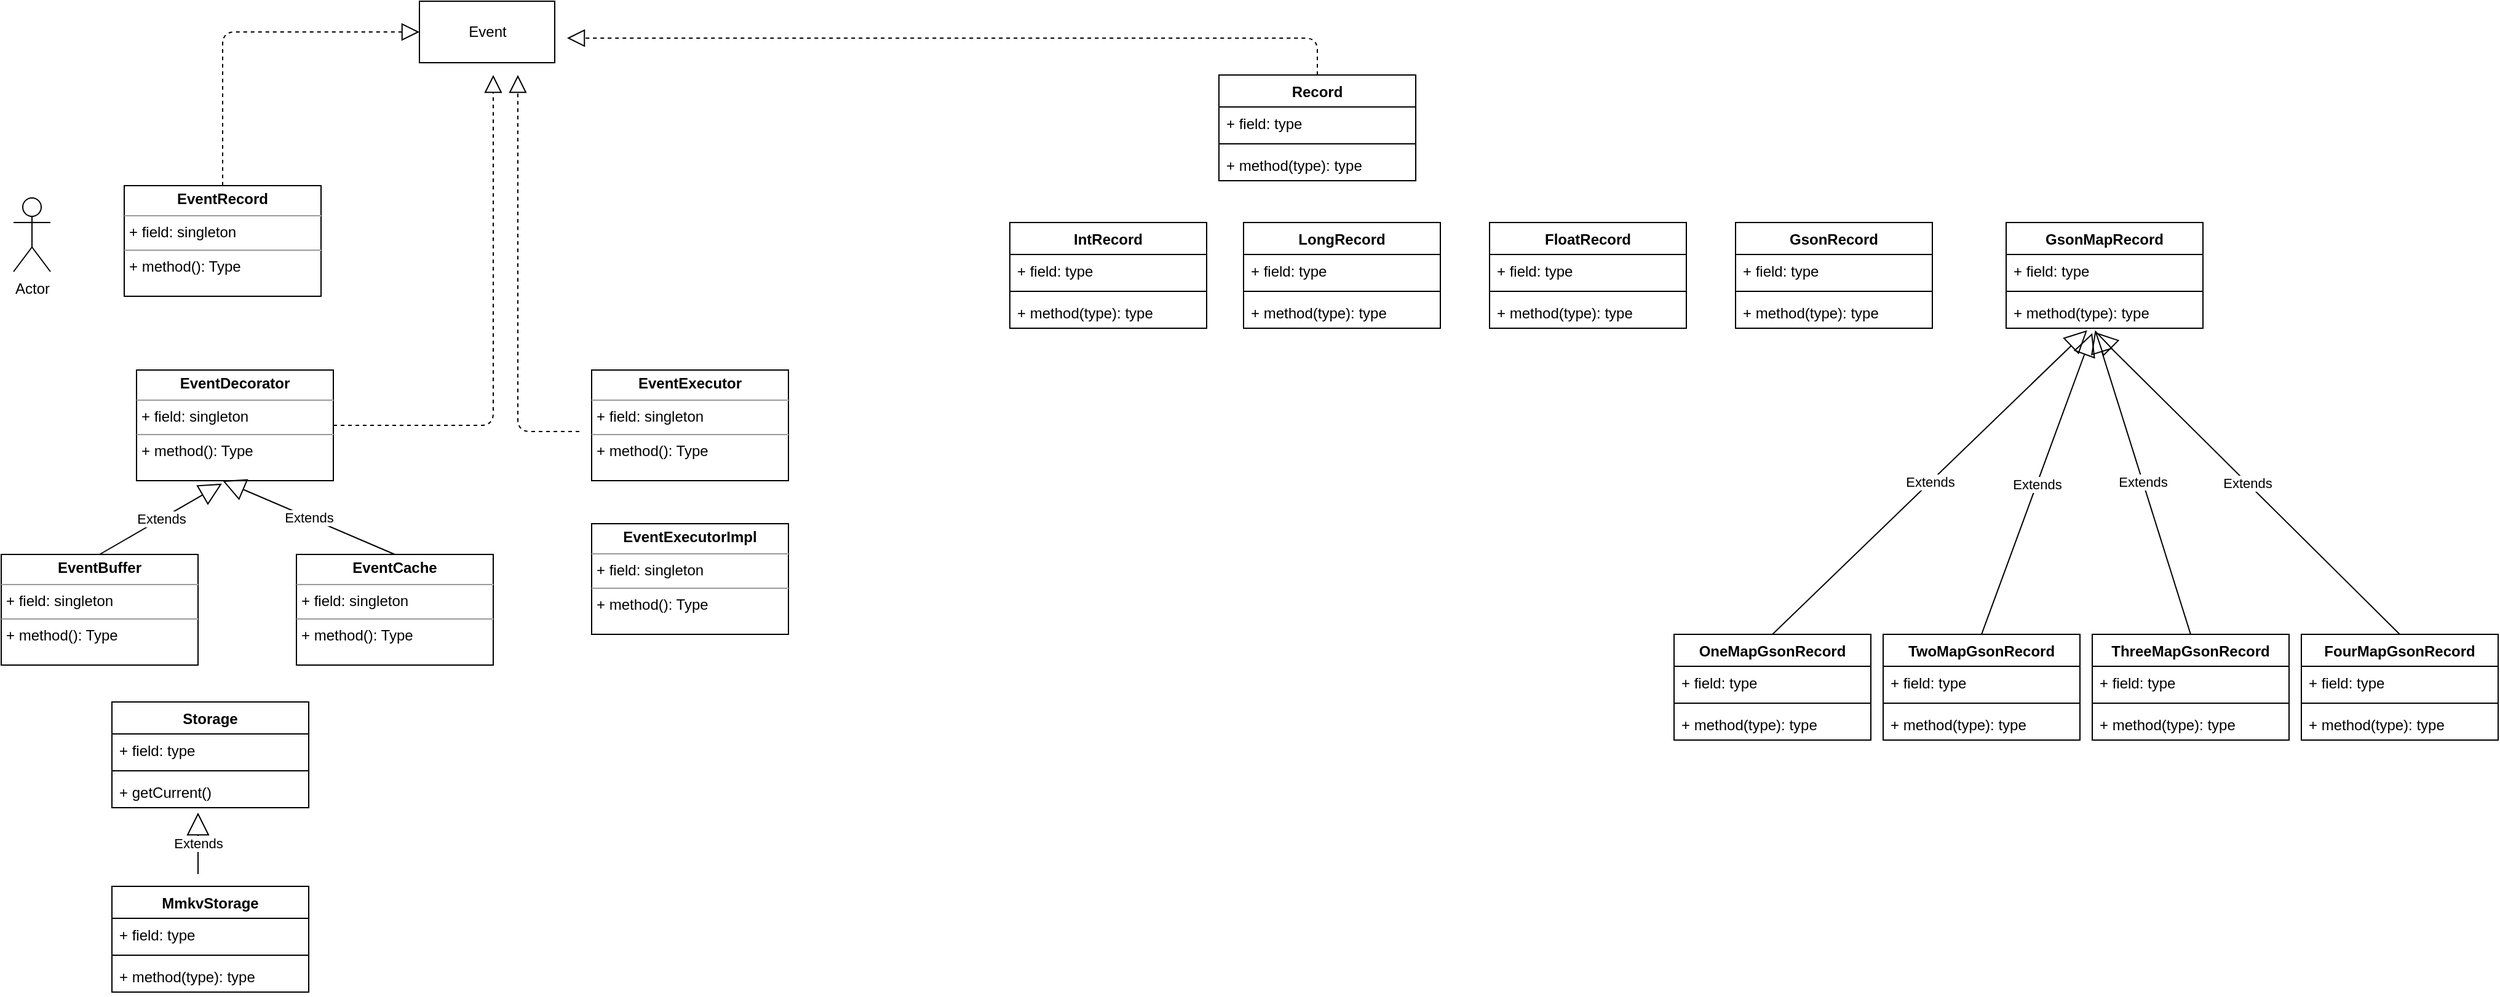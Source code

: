 <mxfile version="12.4.1" type="github" pages="1">
  <diagram id="sj9Ccu80Z_UT9vMi_PZk" name="第 1 页">
    <mxGraphModel dx="1038" dy="572" grid="1" gridSize="10" guides="1" tooltips="1" connect="1" arrows="1" fold="1" page="1" pageScale="1" pageWidth="2339" pageHeight="3300" math="0" shadow="0">
      <root>
        <mxCell id="0"/>
        <mxCell id="1" parent="0"/>
        <mxCell id="jiZ1Wu8xW4gXnyOC8IKC-1" value="Event" style="html=1;" vertex="1" parent="1">
          <mxGeometry x="350" y="40" width="110" height="50" as="geometry"/>
        </mxCell>
        <mxCell id="jiZ1Wu8xW4gXnyOC8IKC-2" value="&lt;p style=&quot;margin: 0px ; margin-top: 4px ; text-align: center&quot;&gt;&lt;b&gt;EventRecord&lt;/b&gt;&lt;/p&gt;&lt;hr size=&quot;1&quot;&gt;&lt;p style=&quot;margin: 0px ; margin-left: 4px&quot;&gt;+ field: singleton&lt;/p&gt;&lt;hr size=&quot;1&quot;&gt;&lt;p style=&quot;margin: 0px ; margin-left: 4px&quot;&gt;+ method(): Type&lt;/p&gt;" style="verticalAlign=top;align=left;overflow=fill;fontSize=12;fontFamily=Helvetica;html=1;" vertex="1" parent="1">
          <mxGeometry x="110" y="190" width="160" height="90" as="geometry"/>
        </mxCell>
        <mxCell id="jiZ1Wu8xW4gXnyOC8IKC-3" value="Actor" style="shape=umlActor;verticalLabelPosition=bottom;labelBackgroundColor=#ffffff;verticalAlign=top;html=1;" vertex="1" parent="1">
          <mxGeometry x="20" y="200" width="30" height="60" as="geometry"/>
        </mxCell>
        <mxCell id="jiZ1Wu8xW4gXnyOC8IKC-4" value="" style="endArrow=block;dashed=1;endFill=0;endSize=12;html=1;exitX=0.5;exitY=0;exitDx=0;exitDy=0;entryX=0;entryY=0.5;entryDx=0;entryDy=0;" edge="1" parent="1" source="jiZ1Wu8xW4gXnyOC8IKC-2" target="jiZ1Wu8xW4gXnyOC8IKC-1">
          <mxGeometry width="160" relative="1" as="geometry">
            <mxPoint x="20" y="310" as="sourcePoint"/>
            <mxPoint x="390" y="100" as="targetPoint"/>
            <Array as="points">
              <mxPoint x="190" y="65"/>
            </Array>
          </mxGeometry>
        </mxCell>
        <mxCell id="jiZ1Wu8xW4gXnyOC8IKC-11" value="MmkvStorage" style="swimlane;fontStyle=1;align=center;verticalAlign=top;childLayout=stackLayout;horizontal=1;startSize=26;horizontalStack=0;resizeParent=1;resizeParentMax=0;resizeLast=0;collapsible=1;marginBottom=0;" vertex="1" parent="1">
          <mxGeometry x="100" y="760" width="160" height="86" as="geometry"/>
        </mxCell>
        <mxCell id="jiZ1Wu8xW4gXnyOC8IKC-12" value="+ field: type" style="text;strokeColor=none;fillColor=none;align=left;verticalAlign=top;spacingLeft=4;spacingRight=4;overflow=hidden;rotatable=0;points=[[0,0.5],[1,0.5]];portConstraint=eastwest;" vertex="1" parent="jiZ1Wu8xW4gXnyOC8IKC-11">
          <mxGeometry y="26" width="160" height="26" as="geometry"/>
        </mxCell>
        <mxCell id="jiZ1Wu8xW4gXnyOC8IKC-13" value="" style="line;strokeWidth=1;fillColor=none;align=left;verticalAlign=middle;spacingTop=-1;spacingLeft=3;spacingRight=3;rotatable=0;labelPosition=right;points=[];portConstraint=eastwest;" vertex="1" parent="jiZ1Wu8xW4gXnyOC8IKC-11">
          <mxGeometry y="52" width="160" height="8" as="geometry"/>
        </mxCell>
        <mxCell id="jiZ1Wu8xW4gXnyOC8IKC-14" value="+ method(type): type" style="text;strokeColor=none;fillColor=none;align=left;verticalAlign=top;spacingLeft=4;spacingRight=4;overflow=hidden;rotatable=0;points=[[0,0.5],[1,0.5]];portConstraint=eastwest;" vertex="1" parent="jiZ1Wu8xW4gXnyOC8IKC-11">
          <mxGeometry y="60" width="160" height="26" as="geometry"/>
        </mxCell>
        <mxCell id="jiZ1Wu8xW4gXnyOC8IKC-16" value="Record" style="swimlane;fontStyle=1;align=center;verticalAlign=top;childLayout=stackLayout;horizontal=1;startSize=26;horizontalStack=0;resizeParent=1;resizeParentMax=0;resizeLast=0;collapsible=1;marginBottom=0;" vertex="1" parent="1">
          <mxGeometry x="1000" y="100" width="160" height="86" as="geometry"/>
        </mxCell>
        <mxCell id="jiZ1Wu8xW4gXnyOC8IKC-17" value="+ field: type" style="text;strokeColor=none;fillColor=none;align=left;verticalAlign=top;spacingLeft=4;spacingRight=4;overflow=hidden;rotatable=0;points=[[0,0.5],[1,0.5]];portConstraint=eastwest;" vertex="1" parent="jiZ1Wu8xW4gXnyOC8IKC-16">
          <mxGeometry y="26" width="160" height="26" as="geometry"/>
        </mxCell>
        <mxCell id="jiZ1Wu8xW4gXnyOC8IKC-18" value="" style="line;strokeWidth=1;fillColor=none;align=left;verticalAlign=middle;spacingTop=-1;spacingLeft=3;spacingRight=3;rotatable=0;labelPosition=right;points=[];portConstraint=eastwest;" vertex="1" parent="jiZ1Wu8xW4gXnyOC8IKC-16">
          <mxGeometry y="52" width="160" height="8" as="geometry"/>
        </mxCell>
        <mxCell id="jiZ1Wu8xW4gXnyOC8IKC-19" value="+ method(type): type" style="text;strokeColor=none;fillColor=none;align=left;verticalAlign=top;spacingLeft=4;spacingRight=4;overflow=hidden;rotatable=0;points=[[0,0.5],[1,0.5]];portConstraint=eastwest;" vertex="1" parent="jiZ1Wu8xW4gXnyOC8IKC-16">
          <mxGeometry y="60" width="160" height="26" as="geometry"/>
        </mxCell>
        <mxCell id="jiZ1Wu8xW4gXnyOC8IKC-20" value="" style="endArrow=block;dashed=1;endFill=0;endSize=12;html=1;exitX=0.5;exitY=0;exitDx=0;exitDy=0;" edge="1" parent="1" source="jiZ1Wu8xW4gXnyOC8IKC-16">
          <mxGeometry width="160" relative="1" as="geometry">
            <mxPoint x="260" y="210" as="sourcePoint"/>
            <mxPoint x="470" y="70" as="targetPoint"/>
            <Array as="points">
              <mxPoint x="1080" y="70"/>
            </Array>
          </mxGeometry>
        </mxCell>
        <mxCell id="jiZ1Wu8xW4gXnyOC8IKC-21" value="Storage" style="swimlane;fontStyle=1;align=center;verticalAlign=top;childLayout=stackLayout;horizontal=1;startSize=26;horizontalStack=0;resizeParent=1;resizeParentMax=0;resizeLast=0;collapsible=1;marginBottom=0;" vertex="1" parent="1">
          <mxGeometry x="100" y="610" width="160" height="86" as="geometry"/>
        </mxCell>
        <mxCell id="jiZ1Wu8xW4gXnyOC8IKC-22" value="+ field: type" style="text;strokeColor=none;fillColor=none;align=left;verticalAlign=top;spacingLeft=4;spacingRight=4;overflow=hidden;rotatable=0;points=[[0,0.5],[1,0.5]];portConstraint=eastwest;" vertex="1" parent="jiZ1Wu8xW4gXnyOC8IKC-21">
          <mxGeometry y="26" width="160" height="26" as="geometry"/>
        </mxCell>
        <mxCell id="jiZ1Wu8xW4gXnyOC8IKC-23" value="" style="line;strokeWidth=1;fillColor=none;align=left;verticalAlign=middle;spacingTop=-1;spacingLeft=3;spacingRight=3;rotatable=0;labelPosition=right;points=[];portConstraint=eastwest;" vertex="1" parent="jiZ1Wu8xW4gXnyOC8IKC-21">
          <mxGeometry y="52" width="160" height="8" as="geometry"/>
        </mxCell>
        <mxCell id="jiZ1Wu8xW4gXnyOC8IKC-24" value="+ getCurrent()" style="text;strokeColor=none;fillColor=none;align=left;verticalAlign=top;spacingLeft=4;spacingRight=4;overflow=hidden;rotatable=0;points=[[0,0.5],[1,0.5]];portConstraint=eastwest;" vertex="1" parent="jiZ1Wu8xW4gXnyOC8IKC-21">
          <mxGeometry y="60" width="160" height="26" as="geometry"/>
        </mxCell>
        <mxCell id="jiZ1Wu8xW4gXnyOC8IKC-25" value="Extends" style="endArrow=block;endSize=16;endFill=0;html=1;" edge="1" parent="1">
          <mxGeometry width="160" relative="1" as="geometry">
            <mxPoint x="170" y="750" as="sourcePoint"/>
            <mxPoint x="170" y="700" as="targetPoint"/>
          </mxGeometry>
        </mxCell>
        <mxCell id="jiZ1Wu8xW4gXnyOC8IKC-26" value="GsonRecord" style="swimlane;fontStyle=1;align=center;verticalAlign=top;childLayout=stackLayout;horizontal=1;startSize=26;horizontalStack=0;resizeParent=1;resizeParentMax=0;resizeLast=0;collapsible=1;marginBottom=0;" vertex="1" parent="1">
          <mxGeometry x="1420" y="220" width="160" height="86" as="geometry"/>
        </mxCell>
        <mxCell id="jiZ1Wu8xW4gXnyOC8IKC-27" value="+ field: type" style="text;strokeColor=none;fillColor=none;align=left;verticalAlign=top;spacingLeft=4;spacingRight=4;overflow=hidden;rotatable=0;points=[[0,0.5],[1,0.5]];portConstraint=eastwest;" vertex="1" parent="jiZ1Wu8xW4gXnyOC8IKC-26">
          <mxGeometry y="26" width="160" height="26" as="geometry"/>
        </mxCell>
        <mxCell id="jiZ1Wu8xW4gXnyOC8IKC-28" value="" style="line;strokeWidth=1;fillColor=none;align=left;verticalAlign=middle;spacingTop=-1;spacingLeft=3;spacingRight=3;rotatable=0;labelPosition=right;points=[];portConstraint=eastwest;" vertex="1" parent="jiZ1Wu8xW4gXnyOC8IKC-26">
          <mxGeometry y="52" width="160" height="8" as="geometry"/>
        </mxCell>
        <mxCell id="jiZ1Wu8xW4gXnyOC8IKC-29" value="+ method(type): type" style="text;strokeColor=none;fillColor=none;align=left;verticalAlign=top;spacingLeft=4;spacingRight=4;overflow=hidden;rotatable=0;points=[[0,0.5],[1,0.5]];portConstraint=eastwest;" vertex="1" parent="jiZ1Wu8xW4gXnyOC8IKC-26">
          <mxGeometry y="60" width="160" height="26" as="geometry"/>
        </mxCell>
        <mxCell id="jiZ1Wu8xW4gXnyOC8IKC-30" value="FloatRecord" style="swimlane;fontStyle=1;align=center;verticalAlign=top;childLayout=stackLayout;horizontal=1;startSize=26;horizontalStack=0;resizeParent=1;resizeParentMax=0;resizeLast=0;collapsible=1;marginBottom=0;" vertex="1" parent="1">
          <mxGeometry x="1220" y="220" width="160" height="86" as="geometry"/>
        </mxCell>
        <mxCell id="jiZ1Wu8xW4gXnyOC8IKC-31" value="+ field: type" style="text;strokeColor=none;fillColor=none;align=left;verticalAlign=top;spacingLeft=4;spacingRight=4;overflow=hidden;rotatable=0;points=[[0,0.5],[1,0.5]];portConstraint=eastwest;" vertex="1" parent="jiZ1Wu8xW4gXnyOC8IKC-30">
          <mxGeometry y="26" width="160" height="26" as="geometry"/>
        </mxCell>
        <mxCell id="jiZ1Wu8xW4gXnyOC8IKC-32" value="" style="line;strokeWidth=1;fillColor=none;align=left;verticalAlign=middle;spacingTop=-1;spacingLeft=3;spacingRight=3;rotatable=0;labelPosition=right;points=[];portConstraint=eastwest;" vertex="1" parent="jiZ1Wu8xW4gXnyOC8IKC-30">
          <mxGeometry y="52" width="160" height="8" as="geometry"/>
        </mxCell>
        <mxCell id="jiZ1Wu8xW4gXnyOC8IKC-33" value="+ method(type): type" style="text;strokeColor=none;fillColor=none;align=left;verticalAlign=top;spacingLeft=4;spacingRight=4;overflow=hidden;rotatable=0;points=[[0,0.5],[1,0.5]];portConstraint=eastwest;" vertex="1" parent="jiZ1Wu8xW4gXnyOC8IKC-30">
          <mxGeometry y="60" width="160" height="26" as="geometry"/>
        </mxCell>
        <mxCell id="jiZ1Wu8xW4gXnyOC8IKC-34" value="LongRecord" style="swimlane;fontStyle=1;align=center;verticalAlign=top;childLayout=stackLayout;horizontal=1;startSize=26;horizontalStack=0;resizeParent=1;resizeParentMax=0;resizeLast=0;collapsible=1;marginBottom=0;" vertex="1" parent="1">
          <mxGeometry x="1020" y="220" width="160" height="86" as="geometry"/>
        </mxCell>
        <mxCell id="jiZ1Wu8xW4gXnyOC8IKC-35" value="+ field: type" style="text;strokeColor=none;fillColor=none;align=left;verticalAlign=top;spacingLeft=4;spacingRight=4;overflow=hidden;rotatable=0;points=[[0,0.5],[1,0.5]];portConstraint=eastwest;" vertex="1" parent="jiZ1Wu8xW4gXnyOC8IKC-34">
          <mxGeometry y="26" width="160" height="26" as="geometry"/>
        </mxCell>
        <mxCell id="jiZ1Wu8xW4gXnyOC8IKC-36" value="" style="line;strokeWidth=1;fillColor=none;align=left;verticalAlign=middle;spacingTop=-1;spacingLeft=3;spacingRight=3;rotatable=0;labelPosition=right;points=[];portConstraint=eastwest;" vertex="1" parent="jiZ1Wu8xW4gXnyOC8IKC-34">
          <mxGeometry y="52" width="160" height="8" as="geometry"/>
        </mxCell>
        <mxCell id="jiZ1Wu8xW4gXnyOC8IKC-37" value="+ method(type): type" style="text;strokeColor=none;fillColor=none;align=left;verticalAlign=top;spacingLeft=4;spacingRight=4;overflow=hidden;rotatable=0;points=[[0,0.5],[1,0.5]];portConstraint=eastwest;" vertex="1" parent="jiZ1Wu8xW4gXnyOC8IKC-34">
          <mxGeometry y="60" width="160" height="26" as="geometry"/>
        </mxCell>
        <mxCell id="jiZ1Wu8xW4gXnyOC8IKC-38" value="IntRecord" style="swimlane;fontStyle=1;align=center;verticalAlign=top;childLayout=stackLayout;horizontal=1;startSize=26;horizontalStack=0;resizeParent=1;resizeParentMax=0;resizeLast=0;collapsible=1;marginBottom=0;" vertex="1" parent="1">
          <mxGeometry x="830" y="220" width="160" height="86" as="geometry"/>
        </mxCell>
        <mxCell id="jiZ1Wu8xW4gXnyOC8IKC-39" value="+ field: type" style="text;strokeColor=none;fillColor=none;align=left;verticalAlign=top;spacingLeft=4;spacingRight=4;overflow=hidden;rotatable=0;points=[[0,0.5],[1,0.5]];portConstraint=eastwest;" vertex="1" parent="jiZ1Wu8xW4gXnyOC8IKC-38">
          <mxGeometry y="26" width="160" height="26" as="geometry"/>
        </mxCell>
        <mxCell id="jiZ1Wu8xW4gXnyOC8IKC-40" value="" style="line;strokeWidth=1;fillColor=none;align=left;verticalAlign=middle;spacingTop=-1;spacingLeft=3;spacingRight=3;rotatable=0;labelPosition=right;points=[];portConstraint=eastwest;" vertex="1" parent="jiZ1Wu8xW4gXnyOC8IKC-38">
          <mxGeometry y="52" width="160" height="8" as="geometry"/>
        </mxCell>
        <mxCell id="jiZ1Wu8xW4gXnyOC8IKC-41" value="+ method(type): type" style="text;strokeColor=none;fillColor=none;align=left;verticalAlign=top;spacingLeft=4;spacingRight=4;overflow=hidden;rotatable=0;points=[[0,0.5],[1,0.5]];portConstraint=eastwest;" vertex="1" parent="jiZ1Wu8xW4gXnyOC8IKC-38">
          <mxGeometry y="60" width="160" height="26" as="geometry"/>
        </mxCell>
        <mxCell id="jiZ1Wu8xW4gXnyOC8IKC-42" value="GsonMapRecord" style="swimlane;fontStyle=1;align=center;verticalAlign=top;childLayout=stackLayout;horizontal=1;startSize=26;horizontalStack=0;resizeParent=1;resizeParentMax=0;resizeLast=0;collapsible=1;marginBottom=0;" vertex="1" parent="1">
          <mxGeometry x="1640" y="220" width="160" height="86" as="geometry"/>
        </mxCell>
        <mxCell id="jiZ1Wu8xW4gXnyOC8IKC-43" value="+ field: type" style="text;strokeColor=none;fillColor=none;align=left;verticalAlign=top;spacingLeft=4;spacingRight=4;overflow=hidden;rotatable=0;points=[[0,0.5],[1,0.5]];portConstraint=eastwest;" vertex="1" parent="jiZ1Wu8xW4gXnyOC8IKC-42">
          <mxGeometry y="26" width="160" height="26" as="geometry"/>
        </mxCell>
        <mxCell id="jiZ1Wu8xW4gXnyOC8IKC-44" value="" style="line;strokeWidth=1;fillColor=none;align=left;verticalAlign=middle;spacingTop=-1;spacingLeft=3;spacingRight=3;rotatable=0;labelPosition=right;points=[];portConstraint=eastwest;" vertex="1" parent="jiZ1Wu8xW4gXnyOC8IKC-42">
          <mxGeometry y="52" width="160" height="8" as="geometry"/>
        </mxCell>
        <mxCell id="jiZ1Wu8xW4gXnyOC8IKC-45" value="+ method(type): type" style="text;strokeColor=none;fillColor=none;align=left;verticalAlign=top;spacingLeft=4;spacingRight=4;overflow=hidden;rotatable=0;points=[[0,0.5],[1,0.5]];portConstraint=eastwest;" vertex="1" parent="jiZ1Wu8xW4gXnyOC8IKC-42">
          <mxGeometry y="60" width="160" height="26" as="geometry"/>
        </mxCell>
        <mxCell id="jiZ1Wu8xW4gXnyOC8IKC-46" value="OneMapGsonRecord" style="swimlane;fontStyle=1;align=center;verticalAlign=top;childLayout=stackLayout;horizontal=1;startSize=26;horizontalStack=0;resizeParent=1;resizeParentMax=0;resizeLast=0;collapsible=1;marginBottom=0;" vertex="1" parent="1">
          <mxGeometry x="1370" y="555" width="160" height="86" as="geometry"/>
        </mxCell>
        <mxCell id="jiZ1Wu8xW4gXnyOC8IKC-47" value="+ field: type" style="text;strokeColor=none;fillColor=none;align=left;verticalAlign=top;spacingLeft=4;spacingRight=4;overflow=hidden;rotatable=0;points=[[0,0.5],[1,0.5]];portConstraint=eastwest;" vertex="1" parent="jiZ1Wu8xW4gXnyOC8IKC-46">
          <mxGeometry y="26" width="160" height="26" as="geometry"/>
        </mxCell>
        <mxCell id="jiZ1Wu8xW4gXnyOC8IKC-48" value="" style="line;strokeWidth=1;fillColor=none;align=left;verticalAlign=middle;spacingTop=-1;spacingLeft=3;spacingRight=3;rotatable=0;labelPosition=right;points=[];portConstraint=eastwest;" vertex="1" parent="jiZ1Wu8xW4gXnyOC8IKC-46">
          <mxGeometry y="52" width="160" height="8" as="geometry"/>
        </mxCell>
        <mxCell id="jiZ1Wu8xW4gXnyOC8IKC-49" value="+ method(type): type" style="text;strokeColor=none;fillColor=none;align=left;verticalAlign=top;spacingLeft=4;spacingRight=4;overflow=hidden;rotatable=0;points=[[0,0.5],[1,0.5]];portConstraint=eastwest;" vertex="1" parent="jiZ1Wu8xW4gXnyOC8IKC-46">
          <mxGeometry y="60" width="160" height="26" as="geometry"/>
        </mxCell>
        <mxCell id="jiZ1Wu8xW4gXnyOC8IKC-50" value="TwoMapGsonRecord" style="swimlane;fontStyle=1;align=center;verticalAlign=top;childLayout=stackLayout;horizontal=1;startSize=26;horizontalStack=0;resizeParent=1;resizeParentMax=0;resizeLast=0;collapsible=1;marginBottom=0;" vertex="1" parent="1">
          <mxGeometry x="1540" y="555" width="160" height="86" as="geometry"/>
        </mxCell>
        <mxCell id="jiZ1Wu8xW4gXnyOC8IKC-51" value="+ field: type" style="text;strokeColor=none;fillColor=none;align=left;verticalAlign=top;spacingLeft=4;spacingRight=4;overflow=hidden;rotatable=0;points=[[0,0.5],[1,0.5]];portConstraint=eastwest;" vertex="1" parent="jiZ1Wu8xW4gXnyOC8IKC-50">
          <mxGeometry y="26" width="160" height="26" as="geometry"/>
        </mxCell>
        <mxCell id="jiZ1Wu8xW4gXnyOC8IKC-52" value="" style="line;strokeWidth=1;fillColor=none;align=left;verticalAlign=middle;spacingTop=-1;spacingLeft=3;spacingRight=3;rotatable=0;labelPosition=right;points=[];portConstraint=eastwest;" vertex="1" parent="jiZ1Wu8xW4gXnyOC8IKC-50">
          <mxGeometry y="52" width="160" height="8" as="geometry"/>
        </mxCell>
        <mxCell id="jiZ1Wu8xW4gXnyOC8IKC-53" value="+ method(type): type" style="text;strokeColor=none;fillColor=none;align=left;verticalAlign=top;spacingLeft=4;spacingRight=4;overflow=hidden;rotatable=0;points=[[0,0.5],[1,0.5]];portConstraint=eastwest;" vertex="1" parent="jiZ1Wu8xW4gXnyOC8IKC-50">
          <mxGeometry y="60" width="160" height="26" as="geometry"/>
        </mxCell>
        <mxCell id="jiZ1Wu8xW4gXnyOC8IKC-54" value="ThreeMapGsonRecord" style="swimlane;fontStyle=1;align=center;verticalAlign=top;childLayout=stackLayout;horizontal=1;startSize=26;horizontalStack=0;resizeParent=1;resizeParentMax=0;resizeLast=0;collapsible=1;marginBottom=0;" vertex="1" parent="1">
          <mxGeometry x="1710" y="555" width="160" height="86" as="geometry"/>
        </mxCell>
        <mxCell id="jiZ1Wu8xW4gXnyOC8IKC-55" value="+ field: type" style="text;strokeColor=none;fillColor=none;align=left;verticalAlign=top;spacingLeft=4;spacingRight=4;overflow=hidden;rotatable=0;points=[[0,0.5],[1,0.5]];portConstraint=eastwest;" vertex="1" parent="jiZ1Wu8xW4gXnyOC8IKC-54">
          <mxGeometry y="26" width="160" height="26" as="geometry"/>
        </mxCell>
        <mxCell id="jiZ1Wu8xW4gXnyOC8IKC-56" value="" style="line;strokeWidth=1;fillColor=none;align=left;verticalAlign=middle;spacingTop=-1;spacingLeft=3;spacingRight=3;rotatable=0;labelPosition=right;points=[];portConstraint=eastwest;" vertex="1" parent="jiZ1Wu8xW4gXnyOC8IKC-54">
          <mxGeometry y="52" width="160" height="8" as="geometry"/>
        </mxCell>
        <mxCell id="jiZ1Wu8xW4gXnyOC8IKC-57" value="+ method(type): type" style="text;strokeColor=none;fillColor=none;align=left;verticalAlign=top;spacingLeft=4;spacingRight=4;overflow=hidden;rotatable=0;points=[[0,0.5],[1,0.5]];portConstraint=eastwest;" vertex="1" parent="jiZ1Wu8xW4gXnyOC8IKC-54">
          <mxGeometry y="60" width="160" height="26" as="geometry"/>
        </mxCell>
        <mxCell id="jiZ1Wu8xW4gXnyOC8IKC-58" value="FourMapGsonRecord" style="swimlane;fontStyle=1;align=center;verticalAlign=top;childLayout=stackLayout;horizontal=1;startSize=26;horizontalStack=0;resizeParent=1;resizeParentMax=0;resizeLast=0;collapsible=1;marginBottom=0;" vertex="1" parent="1">
          <mxGeometry x="1880" y="555" width="160" height="86" as="geometry"/>
        </mxCell>
        <mxCell id="jiZ1Wu8xW4gXnyOC8IKC-59" value="+ field: type" style="text;strokeColor=none;fillColor=none;align=left;verticalAlign=top;spacingLeft=4;spacingRight=4;overflow=hidden;rotatable=0;points=[[0,0.5],[1,0.5]];portConstraint=eastwest;" vertex="1" parent="jiZ1Wu8xW4gXnyOC8IKC-58">
          <mxGeometry y="26" width="160" height="26" as="geometry"/>
        </mxCell>
        <mxCell id="jiZ1Wu8xW4gXnyOC8IKC-60" value="" style="line;strokeWidth=1;fillColor=none;align=left;verticalAlign=middle;spacingTop=-1;spacingLeft=3;spacingRight=3;rotatable=0;labelPosition=right;points=[];portConstraint=eastwest;" vertex="1" parent="jiZ1Wu8xW4gXnyOC8IKC-58">
          <mxGeometry y="52" width="160" height="8" as="geometry"/>
        </mxCell>
        <mxCell id="jiZ1Wu8xW4gXnyOC8IKC-61" value="+ method(type): type" style="text;strokeColor=none;fillColor=none;align=left;verticalAlign=top;spacingLeft=4;spacingRight=4;overflow=hidden;rotatable=0;points=[[0,0.5],[1,0.5]];portConstraint=eastwest;" vertex="1" parent="jiZ1Wu8xW4gXnyOC8IKC-58">
          <mxGeometry y="60" width="160" height="26" as="geometry"/>
        </mxCell>
        <mxCell id="jiZ1Wu8xW4gXnyOC8IKC-62" value="&lt;p style=&quot;margin: 0px ; margin-top: 4px ; text-align: center&quot;&gt;&lt;b&gt;EventDecorator&lt;/b&gt;&lt;/p&gt;&lt;hr size=&quot;1&quot;&gt;&lt;p style=&quot;margin: 0px ; margin-left: 4px&quot;&gt;+ field: singleton&lt;/p&gt;&lt;hr size=&quot;1&quot;&gt;&lt;p style=&quot;margin: 0px ; margin-left: 4px&quot;&gt;+ method(): Type&lt;/p&gt;" style="verticalAlign=top;align=left;overflow=fill;fontSize=12;fontFamily=Helvetica;html=1;" vertex="1" parent="1">
          <mxGeometry x="120" y="340" width="160" height="90" as="geometry"/>
        </mxCell>
        <mxCell id="jiZ1Wu8xW4gXnyOC8IKC-63" value="&lt;p style=&quot;margin: 0px ; margin-top: 4px ; text-align: center&quot;&gt;&lt;b&gt;EventBuffer&lt;/b&gt;&lt;/p&gt;&lt;hr size=&quot;1&quot;&gt;&lt;p style=&quot;margin: 0px ; margin-left: 4px&quot;&gt;+ field: singleton&lt;/p&gt;&lt;hr size=&quot;1&quot;&gt;&lt;p style=&quot;margin: 0px ; margin-left: 4px&quot;&gt;+ method(): Type&lt;/p&gt;" style="verticalAlign=top;align=left;overflow=fill;fontSize=12;fontFamily=Helvetica;html=1;" vertex="1" parent="1">
          <mxGeometry x="10" y="490" width="160" height="90" as="geometry"/>
        </mxCell>
        <mxCell id="jiZ1Wu8xW4gXnyOC8IKC-64" value="&lt;p style=&quot;margin: 0px ; margin-top: 4px ; text-align: center&quot;&gt;&lt;b&gt;EventCache&lt;/b&gt;&lt;/p&gt;&lt;hr size=&quot;1&quot;&gt;&lt;p style=&quot;margin: 0px ; margin-left: 4px&quot;&gt;+ field: singleton&lt;/p&gt;&lt;hr size=&quot;1&quot;&gt;&lt;p style=&quot;margin: 0px ; margin-left: 4px&quot;&gt;+ method(): Type&lt;/p&gt;" style="verticalAlign=top;align=left;overflow=fill;fontSize=12;fontFamily=Helvetica;html=1;" vertex="1" parent="1">
          <mxGeometry x="250" y="490" width="160" height="90" as="geometry"/>
        </mxCell>
        <mxCell id="jiZ1Wu8xW4gXnyOC8IKC-65" value="Extends" style="endArrow=block;endSize=16;endFill=0;html=1;exitX=0.5;exitY=0;exitDx=0;exitDy=0;entryX=0.412;entryY=1.062;entryDx=0;entryDy=0;entryPerimeter=0;" edge="1" parent="1" source="jiZ1Wu8xW4gXnyOC8IKC-46" target="jiZ1Wu8xW4gXnyOC8IKC-45">
          <mxGeometry width="160" relative="1" as="geometry">
            <mxPoint x="1120" y="479" as="sourcePoint"/>
            <mxPoint x="1710" y="435" as="targetPoint"/>
          </mxGeometry>
        </mxCell>
        <mxCell id="jiZ1Wu8xW4gXnyOC8IKC-67" value="Extends" style="endArrow=block;endSize=16;endFill=0;html=1;exitX=0.5;exitY=0;exitDx=0;exitDy=0;" edge="1" parent="1" source="jiZ1Wu8xW4gXnyOC8IKC-50">
          <mxGeometry width="160" relative="1" as="geometry">
            <mxPoint x="1130" y="489" as="sourcePoint"/>
            <mxPoint x="1710" y="310" as="targetPoint"/>
          </mxGeometry>
        </mxCell>
        <mxCell id="jiZ1Wu8xW4gXnyOC8IKC-68" value="Extends" style="endArrow=block;endSize=16;endFill=0;html=1;exitX=0.5;exitY=0;exitDx=0;exitDy=0;entryX=0.452;entryY=1.062;entryDx=0;entryDy=0;entryPerimeter=0;" edge="1" parent="1" source="jiZ1Wu8xW4gXnyOC8IKC-54" target="jiZ1Wu8xW4gXnyOC8IKC-45">
          <mxGeometry width="160" relative="1" as="geometry">
            <mxPoint x="1300" y="525" as="sourcePoint"/>
            <mxPoint x="1710" y="435" as="targetPoint"/>
          </mxGeometry>
        </mxCell>
        <mxCell id="jiZ1Wu8xW4gXnyOC8IKC-69" value="Extends" style="endArrow=block;endSize=16;endFill=0;html=1;exitX=0.5;exitY=0;exitDx=0;exitDy=0;entryX=0.452;entryY=1.123;entryDx=0;entryDy=0;entryPerimeter=0;" edge="1" parent="1" source="jiZ1Wu8xW4gXnyOC8IKC-58" target="jiZ1Wu8xW4gXnyOC8IKC-45">
          <mxGeometry width="160" relative="1" as="geometry">
            <mxPoint x="1310" y="535" as="sourcePoint"/>
            <mxPoint x="1710" y="435" as="targetPoint"/>
          </mxGeometry>
        </mxCell>
        <mxCell id="jiZ1Wu8xW4gXnyOC8IKC-71" value="" style="endArrow=block;dashed=1;endFill=0;endSize=12;html=1;exitX=1;exitY=0.5;exitDx=0;exitDy=0;" edge="1" parent="1" source="jiZ1Wu8xW4gXnyOC8IKC-62">
          <mxGeometry width="160" relative="1" as="geometry">
            <mxPoint x="410" y="380" as="sourcePoint"/>
            <mxPoint x="410" y="100" as="targetPoint"/>
            <Array as="points">
              <mxPoint x="410" y="385"/>
            </Array>
          </mxGeometry>
        </mxCell>
        <mxCell id="jiZ1Wu8xW4gXnyOC8IKC-72" value="Extends" style="endArrow=block;endSize=16;endFill=0;html=1;entryX=0.434;entryY=1.027;entryDx=0;entryDy=0;entryPerimeter=0;exitX=0.5;exitY=0;exitDx=0;exitDy=0;" edge="1" parent="1" source="jiZ1Wu8xW4gXnyOC8IKC-63" target="jiZ1Wu8xW4gXnyOC8IKC-62">
          <mxGeometry width="160" relative="1" as="geometry">
            <mxPoint x="10" y="870" as="sourcePoint"/>
            <mxPoint x="170" y="870" as="targetPoint"/>
          </mxGeometry>
        </mxCell>
        <mxCell id="jiZ1Wu8xW4gXnyOC8IKC-73" value="Extends" style="endArrow=block;endSize=16;endFill=0;html=1;exitX=0.5;exitY=0;exitDx=0;exitDy=0;" edge="1" parent="1" source="jiZ1Wu8xW4gXnyOC8IKC-64">
          <mxGeometry width="160" relative="1" as="geometry">
            <mxPoint x="100" y="500" as="sourcePoint"/>
            <mxPoint x="190" y="430" as="targetPoint"/>
          </mxGeometry>
        </mxCell>
        <mxCell id="jiZ1Wu8xW4gXnyOC8IKC-74" value="&lt;p style=&quot;margin: 0px ; margin-top: 4px ; text-align: center&quot;&gt;&lt;b&gt;EventExecutor&lt;/b&gt;&lt;/p&gt;&lt;hr size=&quot;1&quot;&gt;&lt;p style=&quot;margin: 0px ; margin-left: 4px&quot;&gt;+ field: singleton&lt;/p&gt;&lt;hr size=&quot;1&quot;&gt;&lt;p style=&quot;margin: 0px ; margin-left: 4px&quot;&gt;+ method(): Type&lt;/p&gt;" style="verticalAlign=top;align=left;overflow=fill;fontSize=12;fontFamily=Helvetica;html=1;" vertex="1" parent="1">
          <mxGeometry x="490" y="340" width="160" height="90" as="geometry"/>
        </mxCell>
        <mxCell id="jiZ1Wu8xW4gXnyOC8IKC-75" value="&lt;p style=&quot;margin: 0px ; margin-top: 4px ; text-align: center&quot;&gt;&lt;b&gt;EventExecutorImpl&lt;/b&gt;&lt;/p&gt;&lt;hr size=&quot;1&quot;&gt;&lt;p style=&quot;margin: 0px ; margin-left: 4px&quot;&gt;+ field: singleton&lt;/p&gt;&lt;hr size=&quot;1&quot;&gt;&lt;p style=&quot;margin: 0px ; margin-left: 4px&quot;&gt;+ method(): Type&lt;/p&gt;" style="verticalAlign=top;align=left;overflow=fill;fontSize=12;fontFamily=Helvetica;html=1;" vertex="1" parent="1">
          <mxGeometry x="490" y="465" width="160" height="90" as="geometry"/>
        </mxCell>
        <mxCell id="jiZ1Wu8xW4gXnyOC8IKC-76" value="" style="endArrow=block;dashed=1;endFill=0;endSize=12;html=1;" edge="1" parent="1">
          <mxGeometry width="160" relative="1" as="geometry">
            <mxPoint x="480" y="390" as="sourcePoint"/>
            <mxPoint x="430" y="100" as="targetPoint"/>
            <Array as="points">
              <mxPoint x="430" y="390"/>
            </Array>
          </mxGeometry>
        </mxCell>
      </root>
    </mxGraphModel>
  </diagram>
</mxfile>
